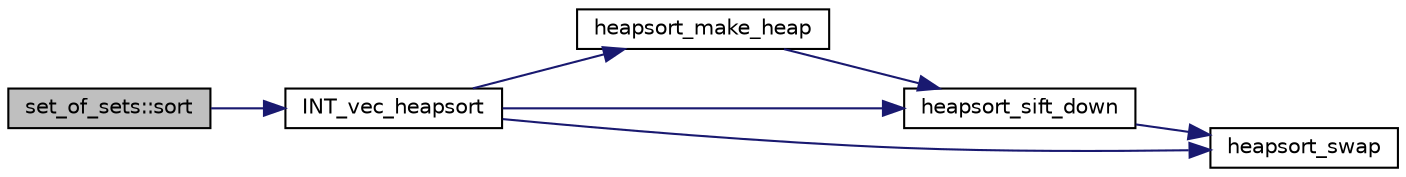 digraph "set_of_sets::sort"
{
  edge [fontname="Helvetica",fontsize="10",labelfontname="Helvetica",labelfontsize="10"];
  node [fontname="Helvetica",fontsize="10",shape=record];
  rankdir="LR";
  Node906 [label="set_of_sets::sort",height=0.2,width=0.4,color="black", fillcolor="grey75", style="filled", fontcolor="black"];
  Node906 -> Node907 [color="midnightblue",fontsize="10",style="solid",fontname="Helvetica"];
  Node907 [label="INT_vec_heapsort",height=0.2,width=0.4,color="black", fillcolor="white", style="filled",URL="$d5/de2/foundations_2data__structures_2data__structures_8h.html#a3590ad9987f801fbfc94634300182f39"];
  Node907 -> Node908 [color="midnightblue",fontsize="10",style="solid",fontname="Helvetica"];
  Node908 [label="heapsort_make_heap",height=0.2,width=0.4,color="black", fillcolor="white", style="filled",URL="$d4/dd7/sorting_8_c.html#a42f24453d7d77eeb1338ebd1a13cfdbb"];
  Node908 -> Node909 [color="midnightblue",fontsize="10",style="solid",fontname="Helvetica"];
  Node909 [label="heapsort_sift_down",height=0.2,width=0.4,color="black", fillcolor="white", style="filled",URL="$d4/dd7/sorting_8_c.html#a65cbb1a6a3f01f511673705437ddc18b"];
  Node909 -> Node910 [color="midnightblue",fontsize="10",style="solid",fontname="Helvetica"];
  Node910 [label="heapsort_swap",height=0.2,width=0.4,color="black", fillcolor="white", style="filled",URL="$d4/dd7/sorting_8_c.html#a8f048362e6065297b19b6975bcbbfcc6"];
  Node907 -> Node910 [color="midnightblue",fontsize="10",style="solid",fontname="Helvetica"];
  Node907 -> Node909 [color="midnightblue",fontsize="10",style="solid",fontname="Helvetica"];
}
